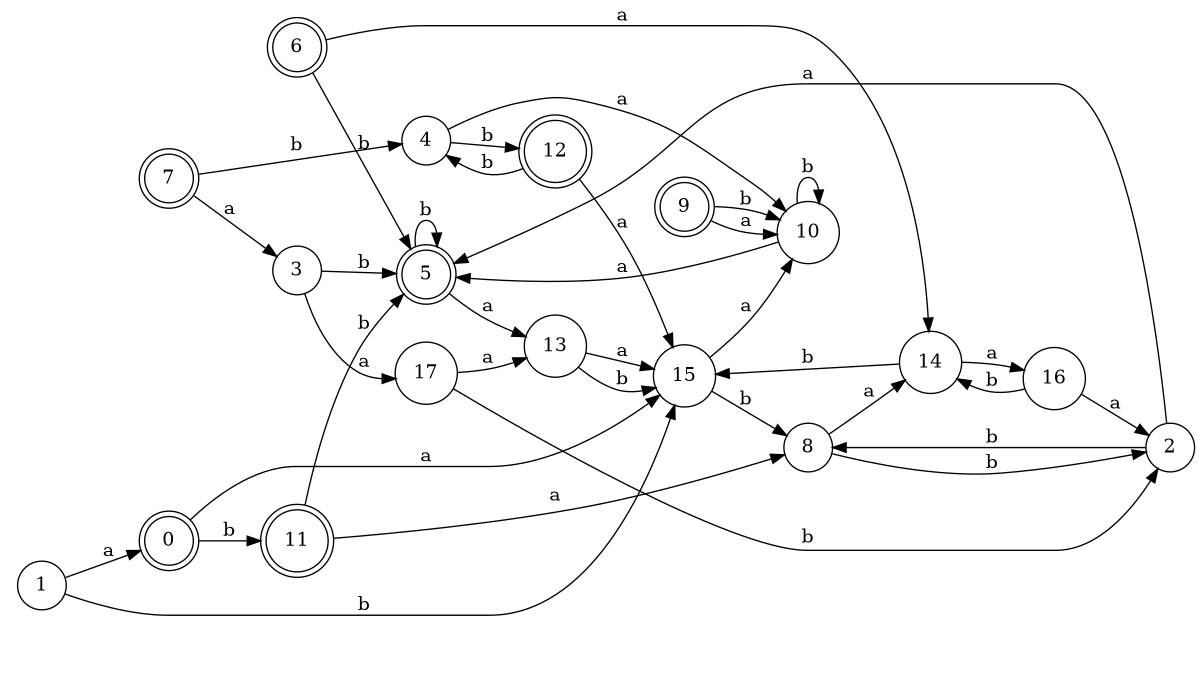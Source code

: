 digraph n15_4 {
__start0 [label="" shape="none"];

rankdir=LR;
size="8,5";

s0 [style="rounded,filled", color="black", fillcolor="white" shape="doublecircle", label="0"];
s1 [style="filled", color="black", fillcolor="white" shape="circle", label="1"];
s2 [style="filled", color="black", fillcolor="white" shape="circle", label="2"];
s3 [style="filled", color="black", fillcolor="white" shape="circle", label="3"];
s4 [style="filled", color="black", fillcolor="white" shape="circle", label="4"];
s5 [style="rounded,filled", color="black", fillcolor="white" shape="doublecircle", label="5"];
s6 [style="rounded,filled", color="black", fillcolor="white" shape="doublecircle", label="6"];
s7 [style="rounded,filled", color="black", fillcolor="white" shape="doublecircle", label="7"];
s8 [style="filled", color="black", fillcolor="white" shape="circle", label="8"];
s9 [style="rounded,filled", color="black", fillcolor="white" shape="doublecircle", label="9"];
s10 [style="filled", color="black", fillcolor="white" shape="circle", label="10"];
s11 [style="rounded,filled", color="black", fillcolor="white" shape="doublecircle", label="11"];
s12 [style="rounded,filled", color="black", fillcolor="white" shape="doublecircle", label="12"];
s13 [style="filled", color="black", fillcolor="white" shape="circle", label="13"];
s14 [style="filled", color="black", fillcolor="white" shape="circle", label="14"];
s15 [style="filled", color="black", fillcolor="white" shape="circle", label="15"];
s16 [style="filled", color="black", fillcolor="white" shape="circle", label="16"];
s17 [style="filled", color="black", fillcolor="white" shape="circle", label="17"];
s0 -> s15 [label="a"];
s0 -> s11 [label="b"];
s1 -> s0 [label="a"];
s1 -> s15 [label="b"];
s2 -> s5 [label="a"];
s2 -> s8 [label="b"];
s3 -> s17 [label="a"];
s3 -> s5 [label="b"];
s4 -> s10 [label="a"];
s4 -> s12 [label="b"];
s5 -> s13 [label="a"];
s5 -> s5 [label="b"];
s6 -> s14 [label="a"];
s6 -> s5 [label="b"];
s7 -> s3 [label="a"];
s7 -> s4 [label="b"];
s8 -> s14 [label="a"];
s8 -> s2 [label="b"];
s9 -> s10 [label="a"];
s9 -> s10 [label="b"];
s10 -> s5 [label="a"];
s10 -> s10 [label="b"];
s11 -> s8 [label="a"];
s11 -> s5 [label="b"];
s12 -> s15 [label="a"];
s12 -> s4 [label="b"];
s13 -> s15 [label="a"];
s13 -> s15 [label="b"];
s14 -> s16 [label="a"];
s14 -> s15 [label="b"];
s15 -> s10 [label="a"];
s15 -> s8 [label="b"];
s16 -> s2 [label="a"];
s16 -> s14 [label="b"];
s17 -> s13 [label="a"];
s17 -> s2 [label="b"];

}